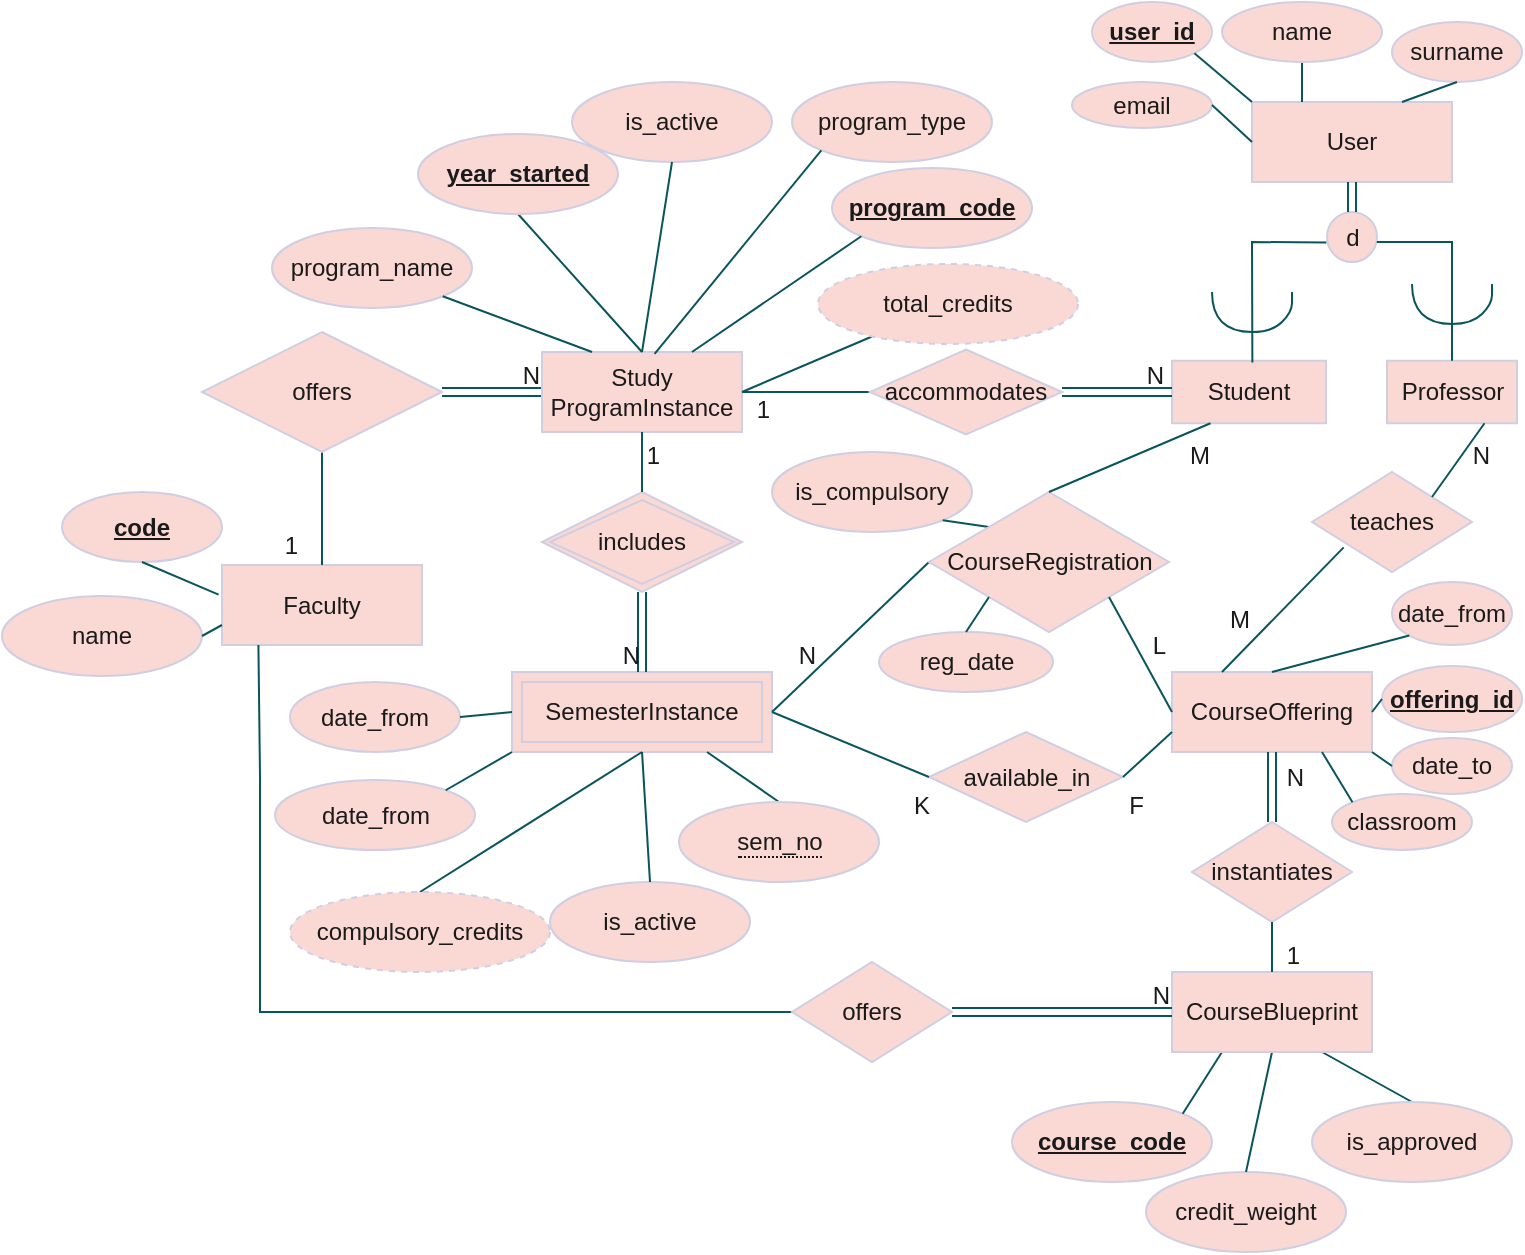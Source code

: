 <mxfile>
    <diagram name="Page-1" id="ZFAcVRVE-hqpHr65Nv5H">
        <mxGraphModel dx="530" dy="290" grid="1" gridSize="10" guides="1" tooltips="1" connect="1" arrows="1" fold="1" page="1" pageScale="1" pageWidth="827" pageHeight="1169" math="0" shadow="0">
            <root>
                <mxCell id="0"/>
                <mxCell id="1" parent="0"/>
                <mxCell id="Cuksicx7Q6Ttsj1FzyHK-64" value="Faculty" style="whiteSpace=wrap;html=1;align=center;labelBackgroundColor=none;fillColor=#FAD9D5;strokeColor=#D0CEE2;fontColor=#1A1A1A;" parent="1" vertex="1">
                    <mxGeometry x="140" y="301.5" width="100" height="40" as="geometry"/>
                </mxCell>
                <mxCell id="Cuksicx7Q6Ttsj1FzyHK-65" value="&lt;b&gt;code&lt;/b&gt;" style="ellipse;whiteSpace=wrap;html=1;align=center;fontStyle=4;labelBackgroundColor=none;fillColor=#FAD9D5;strokeColor=#D0CEE2;fontColor=#1A1A1A;" parent="1" vertex="1">
                    <mxGeometry x="60" y="265" width="80" height="35" as="geometry"/>
                </mxCell>
                <mxCell id="Cuksicx7Q6Ttsj1FzyHK-66" value="" style="endArrow=none;html=1;rounded=0;exitX=0.5;exitY=1;exitDx=0;exitDy=0;labelBackgroundColor=none;fontColor=default;strokeColor=#09555B;entryX=-0.017;entryY=0.371;entryDx=0;entryDy=0;entryPerimeter=0;" parent="1" source="Cuksicx7Q6Ttsj1FzyHK-65" target="Cuksicx7Q6Ttsj1FzyHK-64" edge="1">
                    <mxGeometry relative="1" as="geometry">
                        <mxPoint x="35" y="160" as="sourcePoint"/>
                        <mxPoint x="39" y="270" as="targetPoint"/>
                    </mxGeometry>
                </mxCell>
                <mxCell id="Cuksicx7Q6Ttsj1FzyHK-67" value="" style="shape=link;html=1;rounded=0;exitX=1;exitY=0.5;exitDx=0;exitDy=0;entryX=0;entryY=0.5;entryDx=0;entryDy=0;labelBackgroundColor=none;fontColor=default;strokeColor=#09555B;" parent="1" source="Cuksicx7Q6Ttsj1FzyHK-72" target="Cuksicx7Q6Ttsj1FzyHK-71" edge="1">
                    <mxGeometry relative="1" as="geometry">
                        <mxPoint x="240" y="215" as="sourcePoint"/>
                        <mxPoint x="300" y="215" as="targetPoint"/>
                    </mxGeometry>
                </mxCell>
                <mxCell id="Cuksicx7Q6Ttsj1FzyHK-68" value="N" style="resizable=0;html=1;whiteSpace=wrap;align=right;verticalAlign=bottom;labelBackgroundColor=none;fillColor=#FAD9D5;strokeColor=#D0CEE2;fontColor=#1A1A1A;" parent="Cuksicx7Q6Ttsj1FzyHK-67" connectable="0" vertex="1">
                    <mxGeometry x="1" relative="1" as="geometry"/>
                </mxCell>
                <mxCell id="Cuksicx7Q6Ttsj1FzyHK-69" value="" style="endArrow=none;html=1;rounded=0;exitX=0.5;exitY=0;exitDx=0;exitDy=0;entryX=0.5;entryY=1;entryDx=0;entryDy=0;labelBackgroundColor=none;fontColor=default;strokeColor=#09555B;" parent="1" source="Cuksicx7Q6Ttsj1FzyHK-64" target="Cuksicx7Q6Ttsj1FzyHK-72" edge="1">
                    <mxGeometry relative="1" as="geometry">
                        <mxPoint x="100" y="265" as="sourcePoint"/>
                        <mxPoint x="150" y="215" as="targetPoint"/>
                    </mxGeometry>
                </mxCell>
                <mxCell id="Cuksicx7Q6Ttsj1FzyHK-70" value="1" style="resizable=0;html=1;whiteSpace=wrap;align=right;verticalAlign=bottom;labelBackgroundColor=none;fillColor=#FAD9D5;strokeColor=#D0CEE2;fontColor=#1A1A1A;" parent="Cuksicx7Q6Ttsj1FzyHK-69" connectable="0" vertex="1">
                    <mxGeometry x="1" relative="1" as="geometry">
                        <mxPoint x="-11" y="55" as="offset"/>
                    </mxGeometry>
                </mxCell>
                <mxCell id="Cuksicx7Q6Ttsj1FzyHK-71" value="Study ProgramInstance" style="whiteSpace=wrap;html=1;align=center;labelBackgroundColor=none;fillColor=#FAD9D5;strokeColor=#D0CEE2;fontColor=#1A1A1A;" parent="1" vertex="1">
                    <mxGeometry x="300" y="195" width="100" height="40" as="geometry"/>
                </mxCell>
                <mxCell id="Cuksicx7Q6Ttsj1FzyHK-72" value="offers" style="shape=rhombus;perimeter=rhombusPerimeter;whiteSpace=wrap;html=1;align=center;labelBackgroundColor=none;fillColor=#FAD9D5;strokeColor=#D0CEE2;fontColor=#1A1A1A;" parent="1" vertex="1">
                    <mxGeometry x="130" y="185" width="120" height="60" as="geometry"/>
                </mxCell>
                <mxCell id="Cuksicx7Q6Ttsj1FzyHK-73" value="SemesterInstance" style="shape=ext;margin=3;double=1;whiteSpace=wrap;html=1;align=center;labelBackgroundColor=none;fillColor=#FAD9D5;strokeColor=#D0CEE2;fontColor=#1A1A1A;" parent="1" vertex="1">
                    <mxGeometry x="285" y="355" width="130" height="40" as="geometry"/>
                </mxCell>
                <mxCell id="Cuksicx7Q6Ttsj1FzyHK-74" value="includes" style="shape=rhombus;double=1;perimeter=rhombusPerimeter;whiteSpace=wrap;html=1;align=center;labelBackgroundColor=none;fillColor=#FAD9D5;strokeColor=#D0CEE2;fontColor=#1A1A1A;" parent="1" vertex="1">
                    <mxGeometry x="300" y="265" width="100" height="50" as="geometry"/>
                </mxCell>
                <mxCell id="Cuksicx7Q6Ttsj1FzyHK-75" value="" style="endArrow=none;html=1;rounded=0;exitX=0.5;exitY=1;exitDx=0;exitDy=0;entryX=0.5;entryY=0;entryDx=0;entryDy=0;labelBackgroundColor=none;fontColor=default;strokeColor=#09555B;" parent="1" source="Cuksicx7Q6Ttsj1FzyHK-71" target="Cuksicx7Q6Ttsj1FzyHK-74" edge="1">
                    <mxGeometry relative="1" as="geometry">
                        <mxPoint x="180" y="285" as="sourcePoint"/>
                        <mxPoint x="340" y="285" as="targetPoint"/>
                    </mxGeometry>
                </mxCell>
                <mxCell id="Cuksicx7Q6Ttsj1FzyHK-76" value="1" style="resizable=0;html=1;whiteSpace=wrap;align=right;verticalAlign=bottom;labelBackgroundColor=none;fillColor=#FAD9D5;strokeColor=#D0CEE2;fontColor=#1A1A1A;" parent="1" connectable="0" vertex="1">
                    <mxGeometry x="360.0" y="255" as="geometry"/>
                </mxCell>
                <mxCell id="Cuksicx7Q6Ttsj1FzyHK-77" value="" style="shape=link;html=1;rounded=0;exitX=0.5;exitY=1;exitDx=0;exitDy=0;entryX=0.5;entryY=0;entryDx=0;entryDy=0;labelBackgroundColor=none;fontColor=default;strokeColor=#09555B;" parent="1" source="Cuksicx7Q6Ttsj1FzyHK-74" target="Cuksicx7Q6Ttsj1FzyHK-73" edge="1">
                    <mxGeometry relative="1" as="geometry">
                        <mxPoint x="160" y="365" as="sourcePoint"/>
                        <mxPoint x="320" y="365" as="targetPoint"/>
                    </mxGeometry>
                </mxCell>
                <mxCell id="Cuksicx7Q6Ttsj1FzyHK-78" value="N" style="resizable=0;html=1;whiteSpace=wrap;align=right;verticalAlign=bottom;labelBackgroundColor=none;fillColor=#FAD9D5;strokeColor=#D0CEE2;fontColor=#1A1A1A;" parent="Cuksicx7Q6Ttsj1FzyHK-77" connectable="0" vertex="1">
                    <mxGeometry x="1" relative="1" as="geometry"/>
                </mxCell>
                <mxCell id="Cuksicx7Q6Ttsj1FzyHK-79" value="CourseOffering" style="whiteSpace=wrap;html=1;align=center;labelBackgroundColor=none;fillColor=#FAD9D5;strokeColor=#D0CEE2;fontColor=#1A1A1A;" parent="1" vertex="1">
                    <mxGeometry x="615" y="355" width="100" height="40" as="geometry"/>
                </mxCell>
                <mxCell id="Cuksicx7Q6Ttsj1FzyHK-80" value="&lt;b&gt;course_code&lt;/b&gt;" style="ellipse;whiteSpace=wrap;html=1;align=center;fontStyle=4;labelBackgroundColor=none;fillColor=#FAD9D5;strokeColor=#D0CEE2;fontColor=#1A1A1A;" parent="1" vertex="1">
                    <mxGeometry x="535" y="570" width="100" height="40" as="geometry"/>
                </mxCell>
                <mxCell id="Cuksicx7Q6Ttsj1FzyHK-81" value="" style="endArrow=none;html=1;rounded=0;entryX=0.25;entryY=1;entryDx=0;entryDy=0;exitX=1;exitY=0;exitDx=0;exitDy=0;labelBackgroundColor=none;fontColor=default;strokeColor=#09555B;" parent="1" source="Cuksicx7Q6Ttsj1FzyHK-80" target="Cuksicx7Q6Ttsj1FzyHK-130" edge="1">
                    <mxGeometry relative="1" as="geometry">
                        <mxPoint x="80" y="525" as="sourcePoint"/>
                        <mxPoint x="240" y="525" as="targetPoint"/>
                    </mxGeometry>
                </mxCell>
                <mxCell id="Cuksicx7Q6Ttsj1FzyHK-82" value="" style="endArrow=none;html=1;rounded=0;exitX=0.75;exitY=1;exitDx=0;exitDy=0;entryX=0.5;entryY=0;entryDx=0;entryDy=0;labelBackgroundColor=none;fontColor=default;strokeColor=#09555B;" parent="1" source="Cuksicx7Q6Ttsj1FzyHK-73" target="Cuksicx7Q6Ttsj1FzyHK-83" edge="1">
                    <mxGeometry relative="1" as="geometry">
                        <mxPoint x="70" y="425" as="sourcePoint"/>
                        <mxPoint x="390" y="435" as="targetPoint"/>
                    </mxGeometry>
                </mxCell>
                <mxCell id="Cuksicx7Q6Ttsj1FzyHK-83" value="&lt;span style=&quot;border-bottom-width: 1px; border-bottom-style: dotted; border-bottom-color: currentcolor;&quot;&gt;sem_no&lt;/span&gt;" style="ellipse;whiteSpace=wrap;html=1;align=center;labelBackgroundColor=none;fillColor=#FAD9D5;strokeColor=#D0CEE2;fontColor=#1A1A1A;" parent="1" vertex="1">
                    <mxGeometry x="368.5" y="420" width="100" height="40" as="geometry"/>
                </mxCell>
                <mxCell id="Cuksicx7Q6Ttsj1FzyHK-84" value="" style="endArrow=none;html=1;rounded=0;exitX=0.5;exitY=0;exitDx=0;exitDy=0;entryX=0.5;entryY=1;entryDx=0;entryDy=0;labelBackgroundColor=none;fontColor=default;strokeColor=#09555B;" parent="1" source="Cuksicx7Q6Ttsj1FzyHK-88" target="Cuksicx7Q6Ttsj1FzyHK-73" edge="1">
                    <mxGeometry relative="1" as="geometry">
                        <mxPoint x="245" y="445" as="sourcePoint"/>
                        <mxPoint x="100" y="415" as="targetPoint"/>
                    </mxGeometry>
                </mxCell>
                <mxCell id="Cuksicx7Q6Ttsj1FzyHK-85" value="&lt;b&gt;program_code&lt;/b&gt;" style="ellipse;whiteSpace=wrap;html=1;align=center;fontStyle=4;labelBackgroundColor=none;fillColor=#FAD9D5;strokeColor=#D0CEE2;fontColor=#1A1A1A;" parent="1" vertex="1">
                    <mxGeometry x="445" y="103" width="100" height="40" as="geometry"/>
                </mxCell>
                <mxCell id="Cuksicx7Q6Ttsj1FzyHK-86" value="" style="endArrow=none;html=1;rounded=0;exitX=0.75;exitY=0;exitDx=0;exitDy=0;entryX=0;entryY=1;entryDx=0;entryDy=0;labelBackgroundColor=none;fontColor=default;strokeColor=#09555B;" parent="1" source="Cuksicx7Q6Ttsj1FzyHK-71" target="Cuksicx7Q6Ttsj1FzyHK-85" edge="1">
                    <mxGeometry relative="1" as="geometry">
                        <mxPoint x="90" y="445" as="sourcePoint"/>
                        <mxPoint x="110" y="425" as="targetPoint"/>
                    </mxGeometry>
                </mxCell>
                <mxCell id="Cuksicx7Q6Ttsj1FzyHK-88" value="compulsory_credits" style="ellipse;whiteSpace=wrap;html=1;align=center;dashed=1;labelBackgroundColor=none;fillColor=#FAD9D5;strokeColor=#D0CEE2;fontColor=#1A1A1A;" parent="1" vertex="1">
                    <mxGeometry x="174" y="465" width="130" height="40" as="geometry"/>
                </mxCell>
                <mxCell id="Cuksicx7Q6Ttsj1FzyHK-90" value="credit_weight" style="ellipse;whiteSpace=wrap;html=1;align=center;labelBackgroundColor=none;fillColor=#FAD9D5;strokeColor=#D0CEE2;fontColor=#1A1A1A;" parent="1" vertex="1">
                    <mxGeometry x="602" y="605" width="100" height="40" as="geometry"/>
                </mxCell>
                <mxCell id="Cuksicx7Q6Ttsj1FzyHK-92" value="program_name" style="ellipse;whiteSpace=wrap;html=1;align=center;labelBackgroundColor=none;fillColor=#FAD9D5;strokeColor=#D0CEE2;fontColor=#1A1A1A;" parent="1" vertex="1">
                    <mxGeometry x="165" y="133" width="100" height="40" as="geometry"/>
                </mxCell>
                <mxCell id="Cuksicx7Q6Ttsj1FzyHK-93" value="" style="endArrow=none;html=1;rounded=0;exitX=0.25;exitY=0;exitDx=0;exitDy=0;entryX=1;entryY=1;entryDx=0;entryDy=0;labelBackgroundColor=none;fontColor=default;strokeColor=#09555B;" parent="1" source="Cuksicx7Q6Ttsj1FzyHK-71" target="Cuksicx7Q6Ttsj1FzyHK-92" edge="1">
                    <mxGeometry relative="1" as="geometry">
                        <mxPoint x="360" y="205" as="sourcePoint"/>
                        <mxPoint x="390" y="165" as="targetPoint"/>
                    </mxGeometry>
                </mxCell>
                <mxCell id="Cuksicx7Q6Ttsj1FzyHK-98" value="" style="endArrow=none;html=1;rounded=0;entryX=1;entryY=0.5;entryDx=0;entryDy=0;labelBackgroundColor=none;fontColor=default;strokeColor=#09555B;" parent="1" source="Cuksicx7Q6Ttsj1FzyHK-99" target="Cuksicx7Q6Ttsj1FzyHK-71" edge="1">
                    <mxGeometry relative="1" as="geometry">
                        <mxPoint x="335" y="205" as="sourcePoint"/>
                        <mxPoint x="287" y="144" as="targetPoint"/>
                    </mxGeometry>
                </mxCell>
                <mxCell id="Cuksicx7Q6Ttsj1FzyHK-99" value="total_credits" style="ellipse;whiteSpace=wrap;html=1;align=center;dashed=1;labelBackgroundColor=none;fillColor=#FAD9D5;strokeColor=#D0CEE2;fontColor=#1A1A1A;" parent="1" vertex="1">
                    <mxGeometry x="438" y="151" width="130" height="40" as="geometry"/>
                </mxCell>
                <mxCell id="Cuksicx7Q6Ttsj1FzyHK-100" value="N" style="resizable=0;html=1;whiteSpace=wrap;align=right;verticalAlign=bottom;labelBackgroundColor=none;fillColor=#FAD9D5;strokeColor=#D0CEE2;fontColor=#1A1A1A;" parent="1" connectable="0" vertex="1">
                    <mxGeometry x="438.0" y="355" as="geometry"/>
                </mxCell>
                <mxCell id="Cuksicx7Q6Ttsj1FzyHK-101" value="" style="endArrow=none;html=1;rounded=0;exitX=1;exitY=0.5;exitDx=0;exitDy=0;entryX=0;entryY=0.5;entryDx=0;entryDy=0;labelBackgroundColor=none;fontColor=default;strokeColor=#09555B;" parent="1" source="Cuksicx7Q6Ttsj1FzyHK-73" target="Cuksicx7Q6Ttsj1FzyHK-121" edge="1">
                    <mxGeometry relative="1" as="geometry">
                        <mxPoint x="470" y="320" as="sourcePoint"/>
                        <mxPoint x="460" y="375" as="targetPoint"/>
                    </mxGeometry>
                </mxCell>
                <mxCell id="Cuksicx7Q6Ttsj1FzyHK-102" value="" style="endArrow=none;html=1;rounded=0;entryX=0.5;entryY=0;entryDx=0;entryDy=0;exitX=0.5;exitY=1;exitDx=0;exitDy=0;labelBackgroundColor=none;fontColor=default;strokeColor=#09555B;" parent="1" source="Cuksicx7Q6Ttsj1FzyHK-105" target="Cuksicx7Q6Ttsj1FzyHK-71" edge="1">
                    <mxGeometry relative="1" as="geometry">
                        <mxPoint x="365" y="110" as="sourcePoint"/>
                        <mxPoint x="690" y="365" as="targetPoint"/>
                    </mxGeometry>
                </mxCell>
                <mxCell id="Cuksicx7Q6Ttsj1FzyHK-103" value="" style="endArrow=none;html=1;rounded=0;exitX=1;exitY=0.5;exitDx=0;exitDy=0;entryX=0;entryY=0.5;entryDx=0;entryDy=0;labelBackgroundColor=none;fontColor=default;strokeColor=#09555B;" parent="1" source="Cuksicx7Q6Ttsj1FzyHK-71" target="Cuksicx7Q6Ttsj1FzyHK-110" edge="1">
                    <mxGeometry relative="1" as="geometry">
                        <mxPoint x="430" y="254" as="sourcePoint"/>
                        <mxPoint x="440" y="215" as="targetPoint"/>
                    </mxGeometry>
                </mxCell>
                <mxCell id="Cuksicx7Q6Ttsj1FzyHK-104" value="1" style="resizable=0;html=1;whiteSpace=wrap;align=right;verticalAlign=bottom;labelBackgroundColor=none;fillColor=#FAD9D5;strokeColor=#D0CEE2;fontColor=#1A1A1A;" parent="1" connectable="0" vertex="1">
                    <mxGeometry x="415.0" y="232.5" as="geometry"/>
                </mxCell>
                <mxCell id="Cuksicx7Q6Ttsj1FzyHK-105" value="&lt;b&gt;year_started&lt;/b&gt;" style="ellipse;whiteSpace=wrap;html=1;align=center;fontStyle=4;labelBackgroundColor=none;fillColor=#FAD9D5;strokeColor=#D0CEE2;fontColor=#1A1A1A;" parent="1" vertex="1">
                    <mxGeometry x="238" y="86" width="100" height="40" as="geometry"/>
                </mxCell>
                <mxCell id="Cuksicx7Q6Ttsj1FzyHK-106" value="is_active" style="ellipse;whiteSpace=wrap;html=1;align=center;labelBackgroundColor=none;fillColor=#FAD9D5;strokeColor=#D0CEE2;fontColor=#1A1A1A;" parent="1" vertex="1">
                    <mxGeometry x="304" y="460" width="100" height="40" as="geometry"/>
                </mxCell>
                <mxCell id="Cuksicx7Q6Ttsj1FzyHK-107" value="" style="endArrow=none;html=1;rounded=0;exitX=0.5;exitY=1;exitDx=0;exitDy=0;entryX=0.5;entryY=0;entryDx=0;entryDy=0;labelBackgroundColor=none;fontColor=default;strokeColor=#09555B;" parent="1" source="Cuksicx7Q6Ttsj1FzyHK-73" target="Cuksicx7Q6Ttsj1FzyHK-106" edge="1">
                    <mxGeometry relative="1" as="geometry">
                        <mxPoint x="230" y="347" as="sourcePoint"/>
                        <mxPoint x="208" y="373" as="targetPoint"/>
                    </mxGeometry>
                </mxCell>
                <mxCell id="Cuksicx7Q6Ttsj1FzyHK-108" value="" style="endArrow=none;html=1;rounded=0;exitX=0.5;exitY=0;exitDx=0;exitDy=0;entryX=0.5;entryY=1;entryDx=0;entryDy=0;labelBackgroundColor=none;fontColor=default;strokeColor=#09555B;" parent="1" source="Cuksicx7Q6Ttsj1FzyHK-90" target="Cuksicx7Q6Ttsj1FzyHK-130" edge="1">
                    <mxGeometry relative="1" as="geometry">
                        <mxPoint x="-74" y="410" as="sourcePoint"/>
                        <mxPoint x="-20" y="385" as="targetPoint"/>
                    </mxGeometry>
                </mxCell>
                <mxCell id="Cuksicx7Q6Ttsj1FzyHK-109" value="Student" style="whiteSpace=wrap;html=1;align=center;labelBackgroundColor=none;fillColor=#FAD9D5;strokeColor=#D0CEE2;fontColor=#1A1A1A;" parent="1" vertex="1">
                    <mxGeometry x="615" y="199.38" width="77" height="31.25" as="geometry"/>
                </mxCell>
                <mxCell id="Cuksicx7Q6Ttsj1FzyHK-110" value="accommodates" style="shape=rhombus;perimeter=rhombusPerimeter;whiteSpace=wrap;html=1;align=center;labelBackgroundColor=none;fillColor=#FAD9D5;strokeColor=#D0CEE2;fontColor=#1A1A1A;" parent="1" vertex="1">
                    <mxGeometry x="464" y="193.75" width="96" height="42.5" as="geometry"/>
                </mxCell>
                <mxCell id="Cuksicx7Q6Ttsj1FzyHK-111" value="" style="shape=link;html=1;rounded=0;exitX=1;exitY=0.5;exitDx=0;exitDy=0;entryX=0;entryY=0.5;entryDx=0;entryDy=0;labelBackgroundColor=none;fontColor=default;strokeColor=#09555B;" parent="1" source="Cuksicx7Q6Ttsj1FzyHK-110" target="Cuksicx7Q6Ttsj1FzyHK-109" edge="1">
                    <mxGeometry relative="1" as="geometry">
                        <mxPoint x="559" y="254" as="sourcePoint"/>
                        <mxPoint x="719" y="254" as="targetPoint"/>
                    </mxGeometry>
                </mxCell>
                <mxCell id="Cuksicx7Q6Ttsj1FzyHK-112" value="N" style="resizable=0;html=1;whiteSpace=wrap;align=right;verticalAlign=bottom;labelBackgroundColor=none;fillColor=#FAD9D5;strokeColor=#D0CEE2;fontColor=#1A1A1A;" parent="Cuksicx7Q6Ttsj1FzyHK-111" connectable="0" vertex="1">
                    <mxGeometry x="1" relative="1" as="geometry">
                        <mxPoint x="-2" as="offset"/>
                    </mxGeometry>
                </mxCell>
                <mxCell id="Cuksicx7Q6Ttsj1FzyHK-113" value="is_active" style="ellipse;whiteSpace=wrap;html=1;align=center;labelBackgroundColor=none;fillColor=#FAD9D5;strokeColor=#D0CEE2;fontColor=#1A1A1A;" parent="1" vertex="1">
                    <mxGeometry x="315" y="60" width="100" height="40" as="geometry"/>
                </mxCell>
                <mxCell id="Cuksicx7Q6Ttsj1FzyHK-114" value="" style="endArrow=none;html=1;rounded=0;exitX=0.5;exitY=1;exitDx=0;exitDy=0;entryX=0.5;entryY=0;entryDx=0;entryDy=0;labelBackgroundColor=none;fontColor=default;strokeColor=#09555B;" parent="1" source="Cuksicx7Q6Ttsj1FzyHK-113" target="Cuksicx7Q6Ttsj1FzyHK-71" edge="1">
                    <mxGeometry relative="1" as="geometry">
                        <mxPoint x="287" y="135" as="sourcePoint"/>
                        <mxPoint x="348" y="191" as="targetPoint"/>
                    </mxGeometry>
                </mxCell>
                <mxCell id="Cuksicx7Q6Ttsj1FzyHK-115" value="is_compulsory" style="ellipse;whiteSpace=wrap;html=1;align=center;labelBackgroundColor=none;fillColor=#FAD9D5;strokeColor=#D0CEE2;fontColor=#1A1A1A;" parent="1" vertex="1">
                    <mxGeometry x="415" y="245" width="100" height="40" as="geometry"/>
                </mxCell>
                <mxCell id="Cuksicx7Q6Ttsj1FzyHK-118" value="" style="endArrow=none;html=1;rounded=0;exitX=1;exitY=1;exitDx=0;exitDy=0;entryX=0;entryY=0;entryDx=0;entryDy=0;labelBackgroundColor=none;fontColor=default;strokeColor=#09555B;" parent="1" source="Cuksicx7Q6Ttsj1FzyHK-115" target="Cuksicx7Q6Ttsj1FzyHK-121" edge="1">
                    <mxGeometry relative="1" as="geometry">
                        <mxPoint x="780" y="354" as="sourcePoint"/>
                        <mxPoint x="712" y="385" as="targetPoint"/>
                    </mxGeometry>
                </mxCell>
                <mxCell id="Cuksicx7Q6Ttsj1FzyHK-119" value="" style="endArrow=none;html=1;rounded=0;exitX=0.5;exitY=0;exitDx=0;exitDy=0;entryX=0.75;entryY=1;entryDx=0;entryDy=0;labelBackgroundColor=none;fontColor=default;strokeColor=#09555B;" parent="1" source="Cuksicx7Q6Ttsj1FzyHK-120" target="Cuksicx7Q6Ttsj1FzyHK-130" edge="1">
                    <mxGeometry relative="1" as="geometry">
                        <mxPoint x="682" y="492" as="sourcePoint"/>
                        <mxPoint x="652" y="492" as="targetPoint"/>
                    </mxGeometry>
                </mxCell>
                <mxCell id="Cuksicx7Q6Ttsj1FzyHK-120" value="is_approved" style="ellipse;whiteSpace=wrap;html=1;align=center;labelBackgroundColor=none;fillColor=#FAD9D5;strokeColor=#D0CEE2;fontColor=#1A1A1A;" parent="1" vertex="1">
                    <mxGeometry x="685" y="570" width="100" height="40" as="geometry"/>
                </mxCell>
                <mxCell id="Cuksicx7Q6Ttsj1FzyHK-121" value="CourseRegistration" style="shape=rhombus;perimeter=rhombusPerimeter;whiteSpace=wrap;html=1;align=center;labelBackgroundColor=none;fillColor=#FAD9D5;strokeColor=#D0CEE2;fontColor=#1A1A1A;" parent="1" vertex="1">
                    <mxGeometry x="493.5" y="265" width="120" height="70" as="geometry"/>
                </mxCell>
                <mxCell id="Cuksicx7Q6Ttsj1FzyHK-122" value="" style="endArrow=none;html=1;rounded=0;exitX=0;exitY=0.5;exitDx=0;exitDy=0;entryX=1;entryY=1;entryDx=0;entryDy=0;labelBackgroundColor=none;fontColor=default;strokeColor=#09555B;" parent="1" source="Cuksicx7Q6Ttsj1FzyHK-79" target="Cuksicx7Q6Ttsj1FzyHK-121" edge="1">
                    <mxGeometry relative="1" as="geometry">
                        <mxPoint x="425" y="385" as="sourcePoint"/>
                        <mxPoint x="470" y="385" as="targetPoint"/>
                    </mxGeometry>
                </mxCell>
                <mxCell id="Cuksicx7Q6Ttsj1FzyHK-123" value="" style="endArrow=none;html=1;rounded=0;exitX=0.5;exitY=0;exitDx=0;exitDy=0;entryX=0.25;entryY=1;entryDx=0;entryDy=0;labelBackgroundColor=none;fontColor=default;strokeColor=#09555B;" parent="1" source="Cuksicx7Q6Ttsj1FzyHK-121" target="Cuksicx7Q6Ttsj1FzyHK-109" edge="1">
                    <mxGeometry relative="1" as="geometry">
                        <mxPoint x="435" y="395" as="sourcePoint"/>
                        <mxPoint x="480" y="395" as="targetPoint"/>
                    </mxGeometry>
                </mxCell>
                <mxCell id="Cuksicx7Q6Ttsj1FzyHK-125" value="M" style="resizable=0;html=1;whiteSpace=wrap;align=right;verticalAlign=bottom;labelBackgroundColor=none;fillColor=#FAD9D5;strokeColor=#D0CEE2;fontColor=#1A1A1A;" parent="1" connectable="0" vertex="1">
                    <mxGeometry x="635.0" y="255" as="geometry"/>
                </mxCell>
                <mxCell id="Cuksicx7Q6Ttsj1FzyHK-126" value="L" style="resizable=0;html=1;whiteSpace=wrap;align=right;verticalAlign=bottom;labelBackgroundColor=none;fillColor=#FAD9D5;strokeColor=#D0CEE2;fontColor=#1A1A1A;" parent="1" connectable="0" vertex="1">
                    <mxGeometry x="613.5" y="350" as="geometry"/>
                </mxCell>
                <mxCell id="Cuksicx7Q6Ttsj1FzyHK-127" value="Professor" style="whiteSpace=wrap;html=1;align=center;labelBackgroundColor=none;fillColor=#FAD9D5;strokeColor=#D0CEE2;fontColor=#1A1A1A;" parent="1" vertex="1">
                    <mxGeometry x="722.5" y="199.38" width="65" height="31.25" as="geometry"/>
                </mxCell>
                <mxCell id="Cuksicx7Q6Ttsj1FzyHK-128" value="" style="endArrow=none;html=1;rounded=0;entryX=0;entryY=0.5;entryDx=0;entryDy=0;labelBackgroundColor=none;fontColor=default;strokeColor=#09555B;exitX=0.182;exitY=0.999;exitDx=0;exitDy=0;exitPerimeter=0;" parent="1" source="Cuksicx7Q6Ttsj1FzyHK-64" target="Cuksicx7Q6Ttsj1FzyHK-131" edge="1">
                    <mxGeometry relative="1" as="geometry">
                        <mxPoint x="159" y="380" as="sourcePoint"/>
                        <mxPoint x="414" y="524.5" as="targetPoint"/>
                        <Array as="points">
                            <mxPoint x="159" y="407"/>
                            <mxPoint x="159" y="470"/>
                            <mxPoint x="159" y="490"/>
                            <mxPoint x="159" y="525"/>
                        </Array>
                    </mxGeometry>
                </mxCell>
                <mxCell id="Cuksicx7Q6Ttsj1FzyHK-130" value="CourseBlueprint" style="whiteSpace=wrap;html=1;align=center;labelBackgroundColor=none;fillColor=#FAD9D5;strokeColor=#D0CEE2;fontColor=#1A1A1A;" parent="1" vertex="1">
                    <mxGeometry x="615" y="505" width="100" height="40" as="geometry"/>
                </mxCell>
                <mxCell id="Cuksicx7Q6Ttsj1FzyHK-131" value="offers" style="shape=rhombus;perimeter=rhombusPerimeter;whiteSpace=wrap;html=1;align=center;labelBackgroundColor=none;fillColor=#FAD9D5;strokeColor=#D0CEE2;fontColor=#1A1A1A;" parent="1" vertex="1">
                    <mxGeometry x="425" y="500" width="80" height="50" as="geometry"/>
                </mxCell>
                <mxCell id="Cuksicx7Q6Ttsj1FzyHK-136" value="" style="shape=link;html=1;rounded=0;exitX=1;exitY=0.5;exitDx=0;exitDy=0;entryX=0;entryY=0.5;entryDx=0;entryDy=0;labelBackgroundColor=none;fontColor=default;strokeColor=#09555B;" parent="1" source="Cuksicx7Q6Ttsj1FzyHK-131" target="Cuksicx7Q6Ttsj1FzyHK-130" edge="1">
                    <mxGeometry relative="1" as="geometry">
                        <mxPoint x="545" y="539.58" as="sourcePoint"/>
                        <mxPoint x="595" y="539.58" as="targetPoint"/>
                    </mxGeometry>
                </mxCell>
                <mxCell id="Cuksicx7Q6Ttsj1FzyHK-137" value="N" style="resizable=0;html=1;whiteSpace=wrap;align=right;verticalAlign=bottom;labelBackgroundColor=none;fillColor=#FAD9D5;strokeColor=#D0CEE2;fontColor=#1A1A1A;" parent="Cuksicx7Q6Ttsj1FzyHK-136" connectable="0" vertex="1">
                    <mxGeometry x="1" relative="1" as="geometry"/>
                </mxCell>
                <mxCell id="Cuksicx7Q6Ttsj1FzyHK-138" value="instantiates" style="shape=rhombus;perimeter=rhombusPerimeter;whiteSpace=wrap;html=1;align=center;labelBackgroundColor=none;fillColor=#FAD9D5;strokeColor=#D0CEE2;fontColor=#1A1A1A;" parent="1" vertex="1">
                    <mxGeometry x="625" y="430" width="80" height="50" as="geometry"/>
                </mxCell>
                <mxCell id="Cuksicx7Q6Ttsj1FzyHK-139" value="teaches" style="shape=rhombus;perimeter=rhombusPerimeter;whiteSpace=wrap;html=1;align=center;labelBackgroundColor=none;fillColor=#FAD9D5;strokeColor=#D0CEE2;fontColor=#1A1A1A;" parent="1" vertex="1">
                    <mxGeometry x="685" y="255" width="80" height="50" as="geometry"/>
                </mxCell>
                <mxCell id="Cuksicx7Q6Ttsj1FzyHK-141" value="" style="endArrow=none;html=1;rounded=0;exitX=1;exitY=0;exitDx=0;exitDy=0;entryX=0.75;entryY=1;entryDx=0;entryDy=0;labelBackgroundColor=none;fontColor=default;strokeColor=#09555B;" parent="1" source="Cuksicx7Q6Ttsj1FzyHK-139" target="Cuksicx7Q6Ttsj1FzyHK-127" edge="1">
                    <mxGeometry relative="1" as="geometry">
                        <mxPoint x="795" y="305" as="sourcePoint"/>
                        <mxPoint x="887" y="258" as="targetPoint"/>
                    </mxGeometry>
                </mxCell>
                <mxCell id="Cuksicx7Q6Ttsj1FzyHK-142" value="" style="endArrow=none;html=1;rounded=0;exitX=0.25;exitY=0;exitDx=0;exitDy=0;entryX=0.198;entryY=0.754;entryDx=0;entryDy=0;labelBackgroundColor=none;fontColor=default;strokeColor=#09555B;entryPerimeter=0;" parent="1" source="Cuksicx7Q6Ttsj1FzyHK-79" target="Cuksicx7Q6Ttsj1FzyHK-139" edge="1">
                    <mxGeometry relative="1" as="geometry">
                        <mxPoint x="765" y="265" as="sourcePoint"/>
                        <mxPoint x="706" y="312" as="targetPoint"/>
                    </mxGeometry>
                </mxCell>
                <mxCell id="Cuksicx7Q6Ttsj1FzyHK-143" value="N" style="resizable=0;html=1;whiteSpace=wrap;align=right;verticalAlign=bottom;labelBackgroundColor=none;fillColor=#FAD9D5;strokeColor=#D0CEE2;fontColor=#1A1A1A;" parent="1" connectable="0" vertex="1">
                    <mxGeometry x="775.0" y="255" as="geometry"/>
                </mxCell>
                <mxCell id="Cuksicx7Q6Ttsj1FzyHK-144" value="M" style="resizable=0;html=1;whiteSpace=wrap;align=right;verticalAlign=bottom;labelBackgroundColor=none;fillColor=#FAD9D5;strokeColor=#D0CEE2;fontColor=#1A1A1A;" parent="1" connectable="0" vertex="1">
                    <mxGeometry x="655.0" y="337" as="geometry"/>
                </mxCell>
                <mxCell id="Cuksicx7Q6Ttsj1FzyHK-145" value="" style="shape=link;html=1;rounded=0;exitX=0.5;exitY=0;exitDx=0;exitDy=0;entryX=0.5;entryY=1;entryDx=0;entryDy=0;labelBackgroundColor=none;fontColor=default;strokeColor=#09555B;" parent="1" source="Cuksicx7Q6Ttsj1FzyHK-138" target="Cuksicx7Q6Ttsj1FzyHK-79" edge="1">
                    <mxGeometry relative="1" as="geometry">
                        <mxPoint x="713" y="395" as="sourcePoint"/>
                        <mxPoint x="755" y="395" as="targetPoint"/>
                    </mxGeometry>
                </mxCell>
                <mxCell id="Cuksicx7Q6Ttsj1FzyHK-146" value="N" style="resizable=0;html=1;whiteSpace=wrap;align=right;verticalAlign=bottom;labelBackgroundColor=none;fillColor=#FAD9D5;strokeColor=#D0CEE2;fontColor=#1A1A1A;" parent="Cuksicx7Q6Ttsj1FzyHK-145" connectable="0" vertex="1">
                    <mxGeometry x="1" relative="1" as="geometry">
                        <mxPoint x="17" y="21" as="offset"/>
                    </mxGeometry>
                </mxCell>
                <mxCell id="Cuksicx7Q6Ttsj1FzyHK-147" value="" style="endArrow=none;html=1;rounded=0;exitX=0.5;exitY=1;exitDx=0;exitDy=0;entryX=0.5;entryY=0;entryDx=0;entryDy=0;labelBackgroundColor=none;fontColor=default;strokeColor=#09555B;" parent="1" source="Cuksicx7Q6Ttsj1FzyHK-138" target="Cuksicx7Q6Ttsj1FzyHK-130" edge="1">
                    <mxGeometry relative="1" as="geometry">
                        <mxPoint x="795" y="278" as="sourcePoint"/>
                        <mxPoint x="830" y="246" as="targetPoint"/>
                        <Array as="points"/>
                    </mxGeometry>
                </mxCell>
                <mxCell id="Cuksicx7Q6Ttsj1FzyHK-148" value="1" style="resizable=0;html=1;whiteSpace=wrap;align=right;verticalAlign=bottom;labelBackgroundColor=none;fillColor=#FAD9D5;strokeColor=#D0CEE2;fontColor=#1A1A1A;" parent="1" connectable="0" vertex="1">
                    <mxGeometry x="680.0" y="505.0" as="geometry"/>
                </mxCell>
                <mxCell id="Cuksicx7Q6Ttsj1FzyHK-149" value="date_from" style="ellipse;whiteSpace=wrap;html=1;align=center;labelBackgroundColor=none;fillColor=#FAD9D5;strokeColor=#D0CEE2;fontColor=#1A1A1A;" parent="1" vertex="1">
                    <mxGeometry x="725" y="310" width="60" height="31.5" as="geometry"/>
                </mxCell>
                <mxCell id="Cuksicx7Q6Ttsj1FzyHK-150" value="date_to" style="ellipse;whiteSpace=wrap;html=1;align=center;labelBackgroundColor=none;fillColor=#FAD9D5;strokeColor=#D0CEE2;fontColor=#1A1A1A;" parent="1" vertex="1">
                    <mxGeometry x="725" y="388" width="60" height="28" as="geometry"/>
                </mxCell>
                <mxCell id="Cuksicx7Q6Ttsj1FzyHK-151" value="classroom" style="ellipse;whiteSpace=wrap;html=1;align=center;labelBackgroundColor=none;fillColor=#FAD9D5;strokeColor=#D0CEE2;fontColor=#1A1A1A;" parent="1" vertex="1">
                    <mxGeometry x="695" y="416" width="70" height="28" as="geometry"/>
                </mxCell>
                <mxCell id="Cuksicx7Q6Ttsj1FzyHK-152" value="" style="endArrow=none;html=1;rounded=0;exitX=0;exitY=1;exitDx=0;exitDy=0;entryX=0.5;entryY=0;entryDx=0;entryDy=0;labelBackgroundColor=none;fontColor=default;strokeColor=#09555B;" parent="1" source="Cuksicx7Q6Ttsj1FzyHK-149" target="Cuksicx7Q6Ttsj1FzyHK-79" edge="1">
                    <mxGeometry relative="1" as="geometry">
                        <mxPoint x="800" y="515" as="sourcePoint"/>
                        <mxPoint x="745" y="530" as="targetPoint"/>
                    </mxGeometry>
                </mxCell>
                <mxCell id="Cuksicx7Q6Ttsj1FzyHK-153" value="" style="endArrow=none;html=1;rounded=0;exitX=0;exitY=0.5;exitDx=0;exitDy=0;entryX=1;entryY=1;entryDx=0;entryDy=0;labelBackgroundColor=none;fontColor=default;strokeColor=#09555B;" parent="1" source="Cuksicx7Q6Ttsj1FzyHK-150" target="Cuksicx7Q6Ttsj1FzyHK-79" edge="1">
                    <mxGeometry relative="1" as="geometry">
                        <mxPoint x="775" y="360" as="sourcePoint"/>
                        <mxPoint x="745" y="350" as="targetPoint"/>
                    </mxGeometry>
                </mxCell>
                <mxCell id="Cuksicx7Q6Ttsj1FzyHK-154" value="" style="endArrow=none;html=1;rounded=0;exitX=0;exitY=0;exitDx=0;exitDy=0;entryX=0.75;entryY=1;entryDx=0;entryDy=0;labelBackgroundColor=none;fontColor=default;strokeColor=#09555B;" parent="1" source="Cuksicx7Q6Ttsj1FzyHK-151" target="Cuksicx7Q6Ttsj1FzyHK-79" edge="1">
                    <mxGeometry relative="1" as="geometry">
                        <mxPoint x="805" y="390" as="sourcePoint"/>
                        <mxPoint x="745" y="370" as="targetPoint"/>
                    </mxGeometry>
                </mxCell>
                <mxCell id="Cuksicx7Q6Ttsj1FzyHK-156" value="&lt;b&gt;offering_id&lt;/b&gt;" style="ellipse;whiteSpace=wrap;html=1;align=center;fontStyle=4;labelBackgroundColor=none;fillColor=#FAD9D5;strokeColor=#D0CEE2;fontColor=#1A1A1A;" parent="1" vertex="1">
                    <mxGeometry x="720" y="352" width="70" height="33" as="geometry"/>
                </mxCell>
                <mxCell id="Cuksicx7Q6Ttsj1FzyHK-157" value="" style="endArrow=none;html=1;rounded=0;exitX=0;exitY=0.5;exitDx=0;exitDy=0;entryX=1;entryY=0.5;entryDx=0;entryDy=0;labelBackgroundColor=none;fontColor=default;strokeColor=#09555B;" parent="1" source="Cuksicx7Q6Ttsj1FzyHK-156" target="Cuksicx7Q6Ttsj1FzyHK-79" edge="1">
                    <mxGeometry relative="1" as="geometry">
                        <mxPoint x="825" y="325" as="sourcePoint"/>
                        <mxPoint x="745" y="350" as="targetPoint"/>
                    </mxGeometry>
                </mxCell>
                <mxCell id="Cuksicx7Q6Ttsj1FzyHK-158" value="User" style="whiteSpace=wrap;html=1;align=center;labelBackgroundColor=none;fillColor=#FAD9D5;strokeColor=#D0CEE2;fontColor=#1A1A1A;" parent="1" vertex="1">
                    <mxGeometry x="655" y="70" width="100" height="40" as="geometry"/>
                </mxCell>
                <mxCell id="Cuksicx7Q6Ttsj1FzyHK-160" value="d" style="ellipse;whiteSpace=wrap;html=1;aspect=fixed;labelBackgroundColor=none;fillColor=#FAD9D5;strokeColor=#D0CEE2;fontColor=#1A1A1A;" parent="1" vertex="1">
                    <mxGeometry x="692.5" y="125" width="25" height="25" as="geometry"/>
                </mxCell>
                <mxCell id="Cuksicx7Q6Ttsj1FzyHK-161" value="" style="shape=link;html=1;rounded=0;exitX=0.5;exitY=1;exitDx=0;exitDy=0;entryX=0.5;entryY=0;entryDx=0;entryDy=0;labelBackgroundColor=none;fontColor=default;strokeColor=#09555B;" parent="1" source="Cuksicx7Q6Ttsj1FzyHK-158" target="Cuksicx7Q6Ttsj1FzyHK-160" edge="1">
                    <mxGeometry relative="1" as="geometry">
                        <mxPoint x="834.17" y="122.5" as="sourcePoint"/>
                        <mxPoint x="834.17" y="162.5" as="targetPoint"/>
                    </mxGeometry>
                </mxCell>
                <mxCell id="Cuksicx7Q6Ttsj1FzyHK-163" value="&lt;b&gt;user_id&lt;/b&gt;" style="ellipse;whiteSpace=wrap;html=1;align=center;fontStyle=4;labelBackgroundColor=none;fillColor=#FAD9D5;strokeColor=#D0CEE2;fontColor=#1A1A1A;" parent="1" vertex="1">
                    <mxGeometry x="575" y="20" width="60" height="30" as="geometry"/>
                </mxCell>
                <mxCell id="Cuksicx7Q6Ttsj1FzyHK-164" value="" style="endArrow=none;html=1;rounded=0;exitX=0;exitY=0;exitDx=0;exitDy=0;entryX=1;entryY=1;entryDx=0;entryDy=0;labelBackgroundColor=none;fontColor=default;strokeColor=#09555B;" parent="1" source="Cuksicx7Q6Ttsj1FzyHK-158" target="Cuksicx7Q6Ttsj1FzyHK-163" edge="1">
                    <mxGeometry relative="1" as="geometry">
                        <mxPoint x="545" y="292" as="sourcePoint"/>
                        <mxPoint x="637" y="245" as="targetPoint"/>
                    </mxGeometry>
                </mxCell>
                <mxCell id="jrxNtr_iuggc9ucb1977-1" value="" style="endArrow=none;html=1;rounded=0;exitX=0.25;exitY=0;exitDx=0;exitDy=0;entryX=0.5;entryY=1;entryDx=0;entryDy=0;labelBackgroundColor=none;fontColor=default;strokeColor=#09555B;" parent="1" source="Cuksicx7Q6Ttsj1FzyHK-158" target="jrxNtr_iuggc9ucb1977-2" edge="1">
                    <mxGeometry relative="1" as="geometry">
                        <mxPoint x="845" y="93" as="sourcePoint"/>
                        <mxPoint x="885" y="100" as="targetPoint"/>
                    </mxGeometry>
                </mxCell>
                <mxCell id="jrxNtr_iuggc9ucb1977-2" value="name" style="ellipse;whiteSpace=wrap;html=1;align=center;labelBackgroundColor=none;fillColor=#FAD9D5;strokeColor=#D0CEE2;fontColor=#1A1A1A;" parent="1" vertex="1">
                    <mxGeometry x="640" y="20" width="80" height="30" as="geometry"/>
                </mxCell>
                <mxCell id="jrxNtr_iuggc9ucb1977-4" value="surname" style="ellipse;whiteSpace=wrap;html=1;align=center;labelBackgroundColor=none;fillColor=#FAD9D5;strokeColor=#D0CEE2;fontColor=#1A1A1A;" parent="1" vertex="1">
                    <mxGeometry x="725" y="30" width="65" height="30" as="geometry"/>
                </mxCell>
                <mxCell id="jrxNtr_iuggc9ucb1977-5" value="" style="endArrow=none;html=1;rounded=0;exitX=0.75;exitY=0;exitDx=0;exitDy=0;entryX=0.5;entryY=1;entryDx=0;entryDy=0;labelBackgroundColor=none;fontColor=default;strokeColor=#09555B;" parent="1" source="Cuksicx7Q6Ttsj1FzyHK-158" target="jrxNtr_iuggc9ucb1977-4" edge="1">
                    <mxGeometry relative="1" as="geometry">
                        <mxPoint x="845" y="103" as="sourcePoint"/>
                        <mxPoint x="925" y="93" as="targetPoint"/>
                    </mxGeometry>
                </mxCell>
                <mxCell id="jrxNtr_iuggc9ucb1977-6" value="email" style="ellipse;whiteSpace=wrap;html=1;align=center;labelBackgroundColor=none;fillColor=#FAD9D5;strokeColor=#D0CEE2;fontColor=#1A1A1A;" parent="1" vertex="1">
                    <mxGeometry x="565" y="60" width="70" height="23" as="geometry"/>
                </mxCell>
                <mxCell id="jrxNtr_iuggc9ucb1977-7" value="" style="endArrow=none;html=1;rounded=0;exitX=0;exitY=0.5;exitDx=0;exitDy=0;entryX=1;entryY=0.5;entryDx=0;entryDy=0;labelBackgroundColor=none;fontColor=default;strokeColor=#09555B;" parent="1" source="Cuksicx7Q6Ttsj1FzyHK-158" target="jrxNtr_iuggc9ucb1977-6" edge="1">
                    <mxGeometry relative="1" as="geometry">
                        <mxPoint x="820" y="73" as="sourcePoint"/>
                        <mxPoint x="885" y="50" as="targetPoint"/>
                    </mxGeometry>
                </mxCell>
                <mxCell id="jrxNtr_iuggc9ucb1977-9" value="" style="curved=1;endArrow=none;html=1;rounded=0;labelBackgroundColor=none;fontColor=default;strokeColor=#09555B;" parent="1" edge="1">
                    <mxGeometry width="50" height="50" relative="1" as="geometry">
                        <mxPoint x="635" y="165" as="sourcePoint"/>
                        <mxPoint x="675" y="166" as="targetPoint"/>
                        <Array as="points">
                            <mxPoint x="635" y="175"/>
                            <mxPoint x="645" y="185"/>
                            <mxPoint x="665" y="185"/>
                            <mxPoint x="675" y="175"/>
                            <mxPoint x="675" y="166"/>
                            <mxPoint x="675" y="165"/>
                        </Array>
                    </mxGeometry>
                </mxCell>
                <mxCell id="jrxNtr_iuggc9ucb1977-10" value="" style="curved=1;endArrow=none;html=1;rounded=0;labelBackgroundColor=none;fontColor=default;strokeColor=#09555B;" parent="1" edge="1">
                    <mxGeometry width="50" height="50" relative="1" as="geometry">
                        <mxPoint x="735" y="161" as="sourcePoint"/>
                        <mxPoint x="775" y="162" as="targetPoint"/>
                        <Array as="points">
                            <mxPoint x="735" y="171"/>
                            <mxPoint x="745" y="181"/>
                            <mxPoint x="765" y="181"/>
                            <mxPoint x="775" y="171"/>
                            <mxPoint x="775" y="162"/>
                            <mxPoint x="775" y="161"/>
                        </Array>
                    </mxGeometry>
                </mxCell>
                <mxCell id="gDirljBr_H3MMwNp9Sqr-2" value="program_type" style="ellipse;whiteSpace=wrap;html=1;align=center;labelBackgroundColor=none;fillColor=#FAD9D5;strokeColor=#D0CEE2;fontColor=#1A1A1A;" parent="1" vertex="1">
                    <mxGeometry x="425" y="60" width="100" height="40" as="geometry"/>
                </mxCell>
                <mxCell id="gDirljBr_H3MMwNp9Sqr-3" value="" style="endArrow=none;html=1;rounded=0;exitX=0;exitY=1;exitDx=0;exitDy=0;entryX=0.563;entryY=0.024;entryDx=0;entryDy=0;entryPerimeter=0;labelBackgroundColor=none;fontColor=default;strokeColor=#09555B;" parent="1" source="gDirljBr_H3MMwNp9Sqr-2" target="Cuksicx7Q6Ttsj1FzyHK-71" edge="1">
                    <mxGeometry relative="1" as="geometry">
                        <mxPoint x="375" y="110" as="sourcePoint"/>
                        <mxPoint x="360" y="205" as="targetPoint"/>
                    </mxGeometry>
                </mxCell>
                <mxCell id="gDirljBr_H3MMwNp9Sqr-8" value="available_in" style="shape=rhombus;perimeter=rhombusPerimeter;whiteSpace=wrap;html=1;align=center;labelBackgroundColor=none;fillColor=#FAD9D5;strokeColor=#D0CEE2;fontColor=#1A1A1A;" parent="1" vertex="1">
                    <mxGeometry x="493.5" y="385" width="97" height="45" as="geometry"/>
                </mxCell>
                <mxCell id="gDirljBr_H3MMwNp9Sqr-9" value="" style="endArrow=none;html=1;rounded=0;exitX=1;exitY=0.5;exitDx=0;exitDy=0;entryX=0;entryY=0.5;entryDx=0;entryDy=0;labelBackgroundColor=none;fontColor=default;strokeColor=#09555B;" parent="1" source="Cuksicx7Q6Ttsj1FzyHK-73" target="gDirljBr_H3MMwNp9Sqr-8" edge="1">
                    <mxGeometry relative="1" as="geometry">
                        <mxPoint x="425" y="385" as="sourcePoint"/>
                        <mxPoint x="492" y="315" as="targetPoint"/>
                    </mxGeometry>
                </mxCell>
                <mxCell id="gDirljBr_H3MMwNp9Sqr-10" value="" style="endArrow=none;html=1;rounded=0;exitX=1;exitY=0.5;exitDx=0;exitDy=0;entryX=0;entryY=0.75;entryDx=0;entryDy=0;labelBackgroundColor=none;fontColor=default;strokeColor=#09555B;" parent="1" source="gDirljBr_H3MMwNp9Sqr-8" target="Cuksicx7Q6Ttsj1FzyHK-79" edge="1">
                    <mxGeometry relative="1" as="geometry">
                        <mxPoint x="515" y="420" as="sourcePoint"/>
                        <mxPoint x="587" y="419" as="targetPoint"/>
                    </mxGeometry>
                </mxCell>
                <mxCell id="gDirljBr_H3MMwNp9Sqr-11" value="K" style="resizable=0;html=1;whiteSpace=wrap;align=right;verticalAlign=bottom;labelBackgroundColor=none;fillColor=#FAD9D5;strokeColor=#D0CEE2;fontColor=#1A1A1A;" parent="1" connectable="0" vertex="1">
                    <mxGeometry x="495.0" y="430" as="geometry"/>
                </mxCell>
                <mxCell id="gDirljBr_H3MMwNp9Sqr-14" value="name" style="ellipse;whiteSpace=wrap;html=1;align=center;labelBackgroundColor=none;fillColor=#FAD9D5;strokeColor=#D0CEE2;fontColor=#1A1A1A;" parent="1" vertex="1">
                    <mxGeometry x="30" y="317" width="100" height="40" as="geometry"/>
                </mxCell>
                <mxCell id="gDirljBr_H3MMwNp9Sqr-15" value="" style="endArrow=none;html=1;rounded=0;entryX=1;entryY=0.5;entryDx=0;entryDy=0;labelBackgroundColor=none;fontColor=default;strokeColor=#09555B;exitX=0;exitY=0.75;exitDx=0;exitDy=0;" parent="1" source="Cuksicx7Q6Ttsj1FzyHK-64" target="gDirljBr_H3MMwNp9Sqr-14" edge="1">
                    <mxGeometry relative="1" as="geometry">
                        <mxPoint x="105" y="250" as="sourcePoint"/>
                        <mxPoint x="260" y="177" as="targetPoint"/>
                    </mxGeometry>
                </mxCell>
                <mxCell id="gDirljBr_H3MMwNp9Sqr-17" value="reg_date" style="ellipse;whiteSpace=wrap;html=1;align=center;labelBackgroundColor=none;fillColor=#FAD9D5;strokeColor=#D0CEE2;fontColor=#1A1A1A;" parent="1" vertex="1">
                    <mxGeometry x="468.5" y="335" width="87" height="30" as="geometry"/>
                </mxCell>
                <mxCell id="gDirljBr_H3MMwNp9Sqr-18" value="" style="endArrow=none;html=1;rounded=0;exitX=0;exitY=1;exitDx=0;exitDy=0;entryX=0.5;entryY=0;entryDx=0;entryDy=0;labelBackgroundColor=none;fontColor=default;strokeColor=#09555B;" parent="1" source="Cuksicx7Q6Ttsj1FzyHK-121" target="gDirljBr_H3MMwNp9Sqr-17" edge="1">
                    <mxGeometry relative="1" as="geometry">
                        <mxPoint x="510" y="289" as="sourcePoint"/>
                        <mxPoint x="522" y="298" as="targetPoint"/>
                    </mxGeometry>
                </mxCell>
                <mxCell id="gDirljBr_H3MMwNp9Sqr-19" value="F" style="resizable=0;html=1;whiteSpace=wrap;align=right;verticalAlign=bottom;labelBackgroundColor=none;fillColor=#FAD9D5;strokeColor=#D0CEE2;fontColor=#1A1A1A;" parent="1" connectable="0" vertex="1">
                    <mxGeometry x="602.0" y="430" as="geometry"/>
                </mxCell>
                <mxCell id="gDirljBr_H3MMwNp9Sqr-20" value="" style="endArrow=none;html=1;rounded=0;exitX=0.996;exitY=0.598;exitDx=0;exitDy=0;labelBackgroundColor=none;fontColor=default;strokeColor=#09555B;entryX=0.5;entryY=0;entryDx=0;entryDy=0;exitPerimeter=0;" parent="1" source="Cuksicx7Q6Ttsj1FzyHK-160" target="Cuksicx7Q6Ttsj1FzyHK-127" edge="1">
                    <mxGeometry relative="1" as="geometry">
                        <mxPoint x="770" y="133" as="sourcePoint"/>
                        <mxPoint x="755" y="140" as="targetPoint"/>
                        <Array as="points">
                            <mxPoint x="755" y="140"/>
                        </Array>
                    </mxGeometry>
                </mxCell>
                <mxCell id="gDirljBr_H3MMwNp9Sqr-21" value="" style="endArrow=none;html=1;rounded=0;exitX=-0.013;exitY=0.61;exitDx=0;exitDy=0;labelBackgroundColor=none;fontColor=default;strokeColor=#09555B;entryX=0.522;entryY=0.028;entryDx=0;entryDy=0;exitPerimeter=0;entryPerimeter=0;" parent="1" source="Cuksicx7Q6Ttsj1FzyHK-160" target="Cuksicx7Q6Ttsj1FzyHK-109" edge="1">
                    <mxGeometry relative="1" as="geometry">
                        <mxPoint x="617" y="134.75" as="sourcePoint"/>
                        <mxPoint x="655" y="193.75" as="targetPoint"/>
                        <Array as="points">
                            <mxPoint x="655" y="140"/>
                        </Array>
                    </mxGeometry>
                </mxCell>
                <mxCell id="2" value="date_from" style="ellipse;whiteSpace=wrap;html=1;align=center;labelBackgroundColor=none;fillColor=#FAD9D5;strokeColor=#D0CEE2;fontColor=#1A1A1A;" vertex="1" parent="1">
                    <mxGeometry x="174" y="360" width="85" height="35" as="geometry"/>
                </mxCell>
                <mxCell id="3" value="date_from" style="ellipse;whiteSpace=wrap;html=1;align=center;labelBackgroundColor=none;fillColor=#FAD9D5;strokeColor=#D0CEE2;fontColor=#1A1A1A;" vertex="1" parent="1">
                    <mxGeometry x="166.5" y="409" width="100" height="35" as="geometry"/>
                </mxCell>
                <mxCell id="4" value="" style="endArrow=none;html=1;rounded=0;exitX=0;exitY=0.5;exitDx=0;exitDy=0;entryX=1;entryY=0.5;entryDx=0;entryDy=0;labelBackgroundColor=none;fontColor=default;strokeColor=#09555B;" edge="1" parent="1" source="Cuksicx7Q6Ttsj1FzyHK-73" target="2">
                    <mxGeometry relative="1" as="geometry">
                        <mxPoint x="360" y="405" as="sourcePoint"/>
                        <mxPoint x="364" y="470" as="targetPoint"/>
                    </mxGeometry>
                </mxCell>
                <mxCell id="5" value="" style="endArrow=none;html=1;rounded=0;exitX=0;exitY=1;exitDx=0;exitDy=0;entryX=1;entryY=0;entryDx=0;entryDy=0;labelBackgroundColor=none;fontColor=default;strokeColor=#09555B;" edge="1" parent="1" source="Cuksicx7Q6Ttsj1FzyHK-73" target="3">
                    <mxGeometry relative="1" as="geometry">
                        <mxPoint x="370" y="415" as="sourcePoint"/>
                        <mxPoint x="374" y="480" as="targetPoint"/>
                    </mxGeometry>
                </mxCell>
            </root>
        </mxGraphModel>
    </diagram>
</mxfile>
